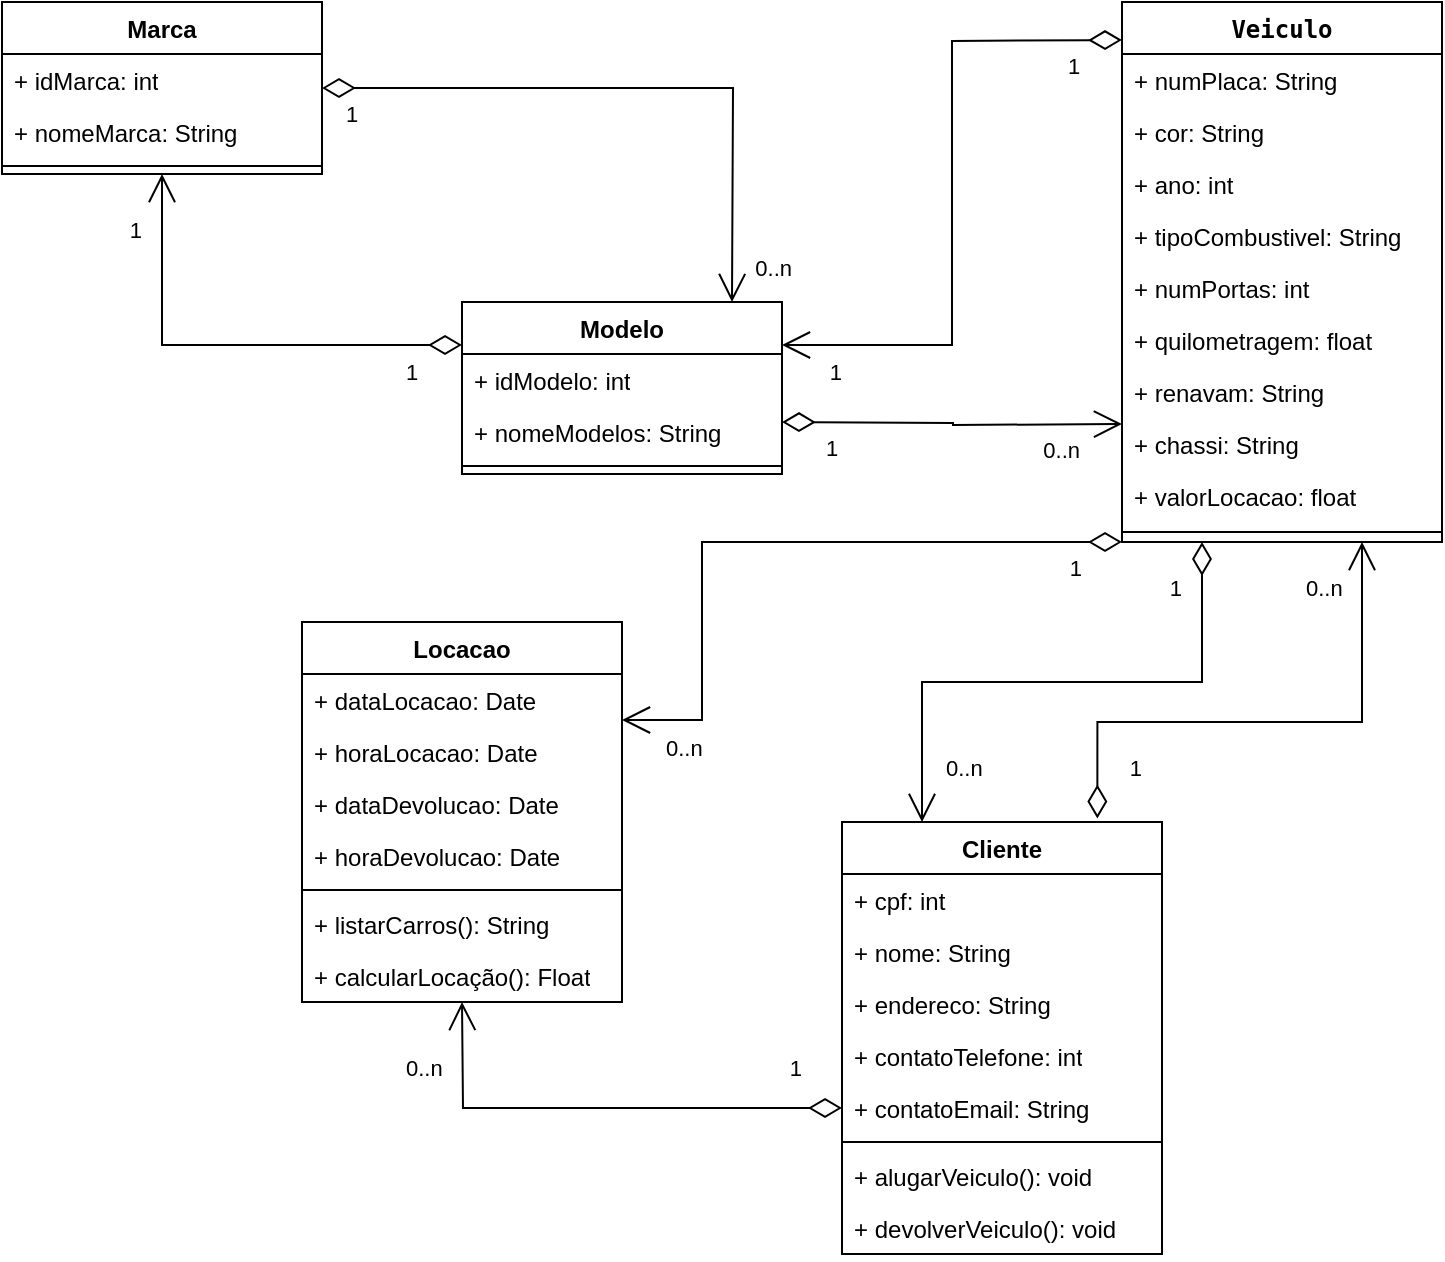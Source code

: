 <mxfile version="22.0.2" type="device">
  <diagram name="Página-1" id="9ezUeBm2-keNT_cfb3EV">
    <mxGraphModel dx="765" dy="463" grid="1" gridSize="10" guides="1" tooltips="1" connect="1" arrows="1" fold="1" page="1" pageScale="1" pageWidth="827" pageHeight="1169" math="0" shadow="0">
      <root>
        <mxCell id="0" />
        <mxCell id="1" parent="0" />
        <mxCell id="NGU4DWfETcvT9fKvMYNO-1" value="&lt;code&gt;Veiculo&lt;/code&gt;" style="swimlane;fontStyle=1;align=center;verticalAlign=top;childLayout=stackLayout;horizontal=1;startSize=26;horizontalStack=0;resizeParent=1;resizeParentMax=0;resizeLast=0;collapsible=1;marginBottom=0;whiteSpace=wrap;html=1;" parent="1" vertex="1">
          <mxGeometry x="600" y="40" width="160" height="270" as="geometry" />
        </mxCell>
        <mxCell id="NGU4DWfETcvT9fKvMYNO-2" value="+ numPlaca: String" style="text;strokeColor=none;fillColor=none;align=left;verticalAlign=top;spacingLeft=4;spacingRight=4;overflow=hidden;rotatable=0;points=[[0,0.5],[1,0.5]];portConstraint=eastwest;whiteSpace=wrap;html=1;" parent="NGU4DWfETcvT9fKvMYNO-1" vertex="1">
          <mxGeometry y="26" width="160" height="26" as="geometry" />
        </mxCell>
        <mxCell id="xkdXUhDi4piWeCYbFrTx-6" value="+ cor: String" style="text;strokeColor=none;fillColor=none;align=left;verticalAlign=top;spacingLeft=4;spacingRight=4;overflow=hidden;rotatable=0;points=[[0,0.5],[1,0.5]];portConstraint=eastwest;whiteSpace=wrap;html=1;" parent="NGU4DWfETcvT9fKvMYNO-1" vertex="1">
          <mxGeometry y="52" width="160" height="26" as="geometry" />
        </mxCell>
        <mxCell id="xkdXUhDi4piWeCYbFrTx-9" value="+ ano: int" style="text;strokeColor=none;fillColor=none;align=left;verticalAlign=top;spacingLeft=4;spacingRight=4;overflow=hidden;rotatable=0;points=[[0,0.5],[1,0.5]];portConstraint=eastwest;whiteSpace=wrap;html=1;" parent="NGU4DWfETcvT9fKvMYNO-1" vertex="1">
          <mxGeometry y="78" width="160" height="26" as="geometry" />
        </mxCell>
        <mxCell id="xkdXUhDi4piWeCYbFrTx-8" value="+ tipoCombustivel: String" style="text;strokeColor=none;fillColor=none;align=left;verticalAlign=top;spacingLeft=4;spacingRight=4;overflow=hidden;rotatable=0;points=[[0,0.5],[1,0.5]];portConstraint=eastwest;whiteSpace=wrap;html=1;" parent="NGU4DWfETcvT9fKvMYNO-1" vertex="1">
          <mxGeometry y="104" width="160" height="26" as="geometry" />
        </mxCell>
        <mxCell id="xkdXUhDi4piWeCYbFrTx-12" value="+ numPortas: int" style="text;strokeColor=none;fillColor=none;align=left;verticalAlign=top;spacingLeft=4;spacingRight=4;overflow=hidden;rotatable=0;points=[[0,0.5],[1,0.5]];portConstraint=eastwest;whiteSpace=wrap;html=1;" parent="NGU4DWfETcvT9fKvMYNO-1" vertex="1">
          <mxGeometry y="130" width="160" height="26" as="geometry" />
        </mxCell>
        <mxCell id="xkdXUhDi4piWeCYbFrTx-7" value="+ quilometragem: float" style="text;strokeColor=none;fillColor=none;align=left;verticalAlign=top;spacingLeft=4;spacingRight=4;overflow=hidden;rotatable=0;points=[[0,0.5],[1,0.5]];portConstraint=eastwest;whiteSpace=wrap;html=1;" parent="NGU4DWfETcvT9fKvMYNO-1" vertex="1">
          <mxGeometry y="156" width="160" height="26" as="geometry" />
        </mxCell>
        <mxCell id="xkdXUhDi4piWeCYbFrTx-10" value="+ renavam: String" style="text;strokeColor=none;fillColor=none;align=left;verticalAlign=top;spacingLeft=4;spacingRight=4;overflow=hidden;rotatable=0;points=[[0,0.5],[1,0.5]];portConstraint=eastwest;whiteSpace=wrap;html=1;" parent="NGU4DWfETcvT9fKvMYNO-1" vertex="1">
          <mxGeometry y="182" width="160" height="26" as="geometry" />
        </mxCell>
        <mxCell id="xkdXUhDi4piWeCYbFrTx-11" value="+ chassi: String" style="text;strokeColor=none;fillColor=none;align=left;verticalAlign=top;spacingLeft=4;spacingRight=4;overflow=hidden;rotatable=0;points=[[0,0.5],[1,0.5]];portConstraint=eastwest;whiteSpace=wrap;html=1;" parent="NGU4DWfETcvT9fKvMYNO-1" vertex="1">
          <mxGeometry y="208" width="160" height="26" as="geometry" />
        </mxCell>
        <mxCell id="xkdXUhDi4piWeCYbFrTx-3" value="+ valorLocacao: float" style="text;strokeColor=none;fillColor=none;align=left;verticalAlign=top;spacingLeft=4;spacingRight=4;overflow=hidden;rotatable=0;points=[[0,0.5],[1,0.5]];portConstraint=eastwest;whiteSpace=wrap;html=1;" parent="NGU4DWfETcvT9fKvMYNO-1" vertex="1">
          <mxGeometry y="234" width="160" height="26" as="geometry" />
        </mxCell>
        <mxCell id="NGU4DWfETcvT9fKvMYNO-3" value="" style="line;strokeWidth=1;fillColor=none;align=left;verticalAlign=middle;spacingTop=-1;spacingLeft=3;spacingRight=3;rotatable=0;labelPosition=right;points=[];portConstraint=eastwest;strokeColor=inherit;" parent="NGU4DWfETcvT9fKvMYNO-1" vertex="1">
          <mxGeometry y="260" width="160" height="10" as="geometry" />
        </mxCell>
        <mxCell id="xkdXUhDi4piWeCYbFrTx-17" value="Marca" style="swimlane;fontStyle=1;align=center;verticalAlign=top;childLayout=stackLayout;horizontal=1;startSize=26;horizontalStack=0;resizeParent=1;resizeParentMax=0;resizeLast=0;collapsible=1;marginBottom=0;whiteSpace=wrap;html=1;" parent="1" vertex="1">
          <mxGeometry x="40" y="40" width="160" height="86" as="geometry" />
        </mxCell>
        <mxCell id="xkdXUhDi4piWeCYbFrTx-18" value="+ idMarca: int" style="text;strokeColor=none;fillColor=none;align=left;verticalAlign=top;spacingLeft=4;spacingRight=4;overflow=hidden;rotatable=0;points=[[0,0.5],[1,0.5]];portConstraint=eastwest;whiteSpace=wrap;html=1;" parent="xkdXUhDi4piWeCYbFrTx-17" vertex="1">
          <mxGeometry y="26" width="160" height="26" as="geometry" />
        </mxCell>
        <mxCell id="xkdXUhDi4piWeCYbFrTx-22" value="+ nomeMarca: String" style="text;strokeColor=none;fillColor=none;align=left;verticalAlign=top;spacingLeft=4;spacingRight=4;overflow=hidden;rotatable=0;points=[[0,0.5],[1,0.5]];portConstraint=eastwest;whiteSpace=wrap;html=1;" parent="xkdXUhDi4piWeCYbFrTx-17" vertex="1">
          <mxGeometry y="52" width="160" height="26" as="geometry" />
        </mxCell>
        <mxCell id="xkdXUhDi4piWeCYbFrTx-19" value="" style="line;strokeWidth=1;fillColor=none;align=left;verticalAlign=middle;spacingTop=-1;spacingLeft=3;spacingRight=3;rotatable=0;labelPosition=right;points=[];portConstraint=eastwest;strokeColor=inherit;" parent="xkdXUhDi4piWeCYbFrTx-17" vertex="1">
          <mxGeometry y="78" width="160" height="8" as="geometry" />
        </mxCell>
        <mxCell id="xkdXUhDi4piWeCYbFrTx-23" value="Modelo" style="swimlane;fontStyle=1;align=center;verticalAlign=top;childLayout=stackLayout;horizontal=1;startSize=26;horizontalStack=0;resizeParent=1;resizeParentMax=0;resizeLast=0;collapsible=1;marginBottom=0;whiteSpace=wrap;html=1;" parent="1" vertex="1">
          <mxGeometry x="270" y="190" width="160" height="86" as="geometry" />
        </mxCell>
        <mxCell id="xkdXUhDi4piWeCYbFrTx-24" value="+ idModelo: int" style="text;strokeColor=none;fillColor=none;align=left;verticalAlign=top;spacingLeft=4;spacingRight=4;overflow=hidden;rotatable=0;points=[[0,0.5],[1,0.5]];portConstraint=eastwest;whiteSpace=wrap;html=1;" parent="xkdXUhDi4piWeCYbFrTx-23" vertex="1">
          <mxGeometry y="26" width="160" height="26" as="geometry" />
        </mxCell>
        <mxCell id="xkdXUhDi4piWeCYbFrTx-27" value="+ nomeModelos: String" style="text;strokeColor=none;fillColor=none;align=left;verticalAlign=top;spacingLeft=4;spacingRight=4;overflow=hidden;rotatable=0;points=[[0,0.5],[1,0.5]];portConstraint=eastwest;whiteSpace=wrap;html=1;" parent="xkdXUhDi4piWeCYbFrTx-23" vertex="1">
          <mxGeometry y="52" width="160" height="26" as="geometry" />
        </mxCell>
        <mxCell id="xkdXUhDi4piWeCYbFrTx-25" value="" style="line;strokeWidth=1;fillColor=none;align=left;verticalAlign=middle;spacingTop=-1;spacingLeft=3;spacingRight=3;rotatable=0;labelPosition=right;points=[];portConstraint=eastwest;strokeColor=inherit;" parent="xkdXUhDi4piWeCYbFrTx-23" vertex="1">
          <mxGeometry y="78" width="160" height="8" as="geometry" />
        </mxCell>
        <mxCell id="xkdXUhDi4piWeCYbFrTx-28" value="Cliente" style="swimlane;fontStyle=1;align=center;verticalAlign=top;childLayout=stackLayout;horizontal=1;startSize=26;horizontalStack=0;resizeParent=1;resizeParentMax=0;resizeLast=0;collapsible=1;marginBottom=0;whiteSpace=wrap;html=1;" parent="1" vertex="1">
          <mxGeometry x="460" y="450" width="160" height="216" as="geometry" />
        </mxCell>
        <mxCell id="xkdXUhDi4piWeCYbFrTx-29" value="+ cpf: int" style="text;strokeColor=none;fillColor=none;align=left;verticalAlign=top;spacingLeft=4;spacingRight=4;overflow=hidden;rotatable=0;points=[[0,0.5],[1,0.5]];portConstraint=eastwest;whiteSpace=wrap;html=1;" parent="xkdXUhDi4piWeCYbFrTx-28" vertex="1">
          <mxGeometry y="26" width="160" height="26" as="geometry" />
        </mxCell>
        <mxCell id="xkdXUhDi4piWeCYbFrTx-33" value="+ nome: String" style="text;strokeColor=none;fillColor=none;align=left;verticalAlign=top;spacingLeft=4;spacingRight=4;overflow=hidden;rotatable=0;points=[[0,0.5],[1,0.5]];portConstraint=eastwest;whiteSpace=wrap;html=1;" parent="xkdXUhDi4piWeCYbFrTx-28" vertex="1">
          <mxGeometry y="52" width="160" height="26" as="geometry" />
        </mxCell>
        <mxCell id="xkdXUhDi4piWeCYbFrTx-32" value="+ endereco: String" style="text;strokeColor=none;fillColor=none;align=left;verticalAlign=top;spacingLeft=4;spacingRight=4;overflow=hidden;rotatable=0;points=[[0,0.5],[1,0.5]];portConstraint=eastwest;whiteSpace=wrap;html=1;" parent="xkdXUhDi4piWeCYbFrTx-28" vertex="1">
          <mxGeometry y="78" width="160" height="26" as="geometry" />
        </mxCell>
        <mxCell id="xkdXUhDi4piWeCYbFrTx-34" value="+ contatoTelefone: int" style="text;strokeColor=none;fillColor=none;align=left;verticalAlign=top;spacingLeft=4;spacingRight=4;overflow=hidden;rotatable=0;points=[[0,0.5],[1,0.5]];portConstraint=eastwest;whiteSpace=wrap;html=1;" parent="xkdXUhDi4piWeCYbFrTx-28" vertex="1">
          <mxGeometry y="104" width="160" height="26" as="geometry" />
        </mxCell>
        <mxCell id="xkdXUhDi4piWeCYbFrTx-35" value="+ contatoEmail: String" style="text;strokeColor=none;fillColor=none;align=left;verticalAlign=top;spacingLeft=4;spacingRight=4;overflow=hidden;rotatable=0;points=[[0,0.5],[1,0.5]];portConstraint=eastwest;whiteSpace=wrap;html=1;" parent="xkdXUhDi4piWeCYbFrTx-28" vertex="1">
          <mxGeometry y="130" width="160" height="26" as="geometry" />
        </mxCell>
        <mxCell id="xkdXUhDi4piWeCYbFrTx-30" value="" style="line;strokeWidth=1;fillColor=none;align=left;verticalAlign=middle;spacingTop=-1;spacingLeft=3;spacingRight=3;rotatable=0;labelPosition=right;points=[];portConstraint=eastwest;strokeColor=inherit;" parent="xkdXUhDi4piWeCYbFrTx-28" vertex="1">
          <mxGeometry y="156" width="160" height="8" as="geometry" />
        </mxCell>
        <mxCell id="xkdXUhDi4piWeCYbFrTx-31" value="+ alugarVeiculo(): void" style="text;strokeColor=none;fillColor=none;align=left;verticalAlign=top;spacingLeft=4;spacingRight=4;overflow=hidden;rotatable=0;points=[[0,0.5],[1,0.5]];portConstraint=eastwest;whiteSpace=wrap;html=1;" parent="xkdXUhDi4piWeCYbFrTx-28" vertex="1">
          <mxGeometry y="164" width="160" height="26" as="geometry" />
        </mxCell>
        <mxCell id="xkdXUhDi4piWeCYbFrTx-40" value="+ devolverVeiculo(): void" style="text;strokeColor=none;fillColor=none;align=left;verticalAlign=top;spacingLeft=4;spacingRight=4;overflow=hidden;rotatable=0;points=[[0,0.5],[1,0.5]];portConstraint=eastwest;whiteSpace=wrap;html=1;" parent="xkdXUhDi4piWeCYbFrTx-28" vertex="1">
          <mxGeometry y="190" width="160" height="26" as="geometry" />
        </mxCell>
        <mxCell id="xkdXUhDi4piWeCYbFrTx-36" value="Locacao" style="swimlane;fontStyle=1;align=center;verticalAlign=top;childLayout=stackLayout;horizontal=1;startSize=26;horizontalStack=0;resizeParent=1;resizeParentMax=0;resizeLast=0;collapsible=1;marginBottom=0;whiteSpace=wrap;html=1;" parent="1" vertex="1">
          <mxGeometry x="190" y="350" width="160" height="190" as="geometry" />
        </mxCell>
        <mxCell id="xkdXUhDi4piWeCYbFrTx-37" value="+&amp;nbsp;dataLocacao: Date" style="text;strokeColor=none;fillColor=none;align=left;verticalAlign=top;spacingLeft=4;spacingRight=4;overflow=hidden;rotatable=0;points=[[0,0.5],[1,0.5]];portConstraint=eastwest;whiteSpace=wrap;html=1;" parent="xkdXUhDi4piWeCYbFrTx-36" vertex="1">
          <mxGeometry y="26" width="160" height="26" as="geometry" />
        </mxCell>
        <mxCell id="gPPT9GmsuXZPwLwLdm-q-1" value="+ horaLocacao: Date" style="text;strokeColor=none;fillColor=none;align=left;verticalAlign=top;spacingLeft=4;spacingRight=4;overflow=hidden;rotatable=0;points=[[0,0.5],[1,0.5]];portConstraint=eastwest;whiteSpace=wrap;html=1;" vertex="1" parent="xkdXUhDi4piWeCYbFrTx-36">
          <mxGeometry y="52" width="160" height="26" as="geometry" />
        </mxCell>
        <mxCell id="gPPT9GmsuXZPwLwLdm-q-3" value="+ dataDevolucao: Date" style="text;strokeColor=none;fillColor=none;align=left;verticalAlign=top;spacingLeft=4;spacingRight=4;overflow=hidden;rotatable=0;points=[[0,0.5],[1,0.5]];portConstraint=eastwest;whiteSpace=wrap;html=1;" vertex="1" parent="xkdXUhDi4piWeCYbFrTx-36">
          <mxGeometry y="78" width="160" height="26" as="geometry" />
        </mxCell>
        <mxCell id="gPPT9GmsuXZPwLwLdm-q-2" value="+ horaDevolucao: Date" style="text;strokeColor=none;fillColor=none;align=left;verticalAlign=top;spacingLeft=4;spacingRight=4;overflow=hidden;rotatable=0;points=[[0,0.5],[1,0.5]];portConstraint=eastwest;whiteSpace=wrap;html=1;" vertex="1" parent="xkdXUhDi4piWeCYbFrTx-36">
          <mxGeometry y="104" width="160" height="26" as="geometry" />
        </mxCell>
        <mxCell id="xkdXUhDi4piWeCYbFrTx-38" value="" style="line;strokeWidth=1;fillColor=none;align=left;verticalAlign=middle;spacingTop=-1;spacingLeft=3;spacingRight=3;rotatable=0;labelPosition=right;points=[];portConstraint=eastwest;strokeColor=inherit;" parent="xkdXUhDi4piWeCYbFrTx-36" vertex="1">
          <mxGeometry y="130" width="160" height="8" as="geometry" />
        </mxCell>
        <mxCell id="gPPT9GmsuXZPwLwLdm-q-34" value="+&amp;nbsp;listarCarros(): String" style="text;strokeColor=none;fillColor=none;align=left;verticalAlign=top;spacingLeft=4;spacingRight=4;overflow=hidden;rotatable=0;points=[[0,0.5],[1,0.5]];portConstraint=eastwest;whiteSpace=wrap;html=1;" vertex="1" parent="xkdXUhDi4piWeCYbFrTx-36">
          <mxGeometry y="138" width="160" height="26" as="geometry" />
        </mxCell>
        <mxCell id="xkdXUhDi4piWeCYbFrTx-39" value="+&amp;nbsp;calcularLocação(): Float" style="text;strokeColor=none;fillColor=none;align=left;verticalAlign=top;spacingLeft=4;spacingRight=4;overflow=hidden;rotatable=0;points=[[0,0.5],[1,0.5]];portConstraint=eastwest;whiteSpace=wrap;html=1;" parent="xkdXUhDi4piWeCYbFrTx-36" vertex="1">
          <mxGeometry y="164" width="160" height="26" as="geometry" />
        </mxCell>
        <mxCell id="gPPT9GmsuXZPwLwLdm-q-21" value="" style="endArrow=open;html=1;endSize=12;startArrow=diamondThin;startSize=14;startFill=0;edgeStyle=orthogonalEdgeStyle;rounded=0;entryX=0.25;entryY=0;entryDx=0;entryDy=0;" edge="1" parent="1" source="xkdXUhDi4piWeCYbFrTx-17">
          <mxGeometry relative="1" as="geometry">
            <mxPoint x="295" y="79" as="sourcePoint" />
            <mxPoint x="405" y="190" as="targetPoint" />
          </mxGeometry>
        </mxCell>
        <mxCell id="gPPT9GmsuXZPwLwLdm-q-22" value="1" style="edgeLabel;resizable=0;html=1;align=left;verticalAlign=top;" connectable="0" vertex="1" parent="gPPT9GmsuXZPwLwLdm-q-21">
          <mxGeometry x="-1" relative="1" as="geometry">
            <mxPoint x="10" as="offset" />
          </mxGeometry>
        </mxCell>
        <mxCell id="gPPT9GmsuXZPwLwLdm-q-23" value="0..n" style="edgeLabel;resizable=0;html=1;align=right;verticalAlign=top;" connectable="0" vertex="1" parent="gPPT9GmsuXZPwLwLdm-q-21">
          <mxGeometry x="1" relative="1" as="geometry">
            <mxPoint x="30" y="-30" as="offset" />
          </mxGeometry>
        </mxCell>
        <mxCell id="gPPT9GmsuXZPwLwLdm-q-24" value="" style="endArrow=open;html=1;endSize=12;startArrow=diamondThin;startSize=14;startFill=0;edgeStyle=orthogonalEdgeStyle;rounded=0;entryX=0.5;entryY=1;entryDx=0;entryDy=0;exitX=0;exitY=0.25;exitDx=0;exitDy=0;" edge="1" parent="1" source="xkdXUhDi4piWeCYbFrTx-23" target="xkdXUhDi4piWeCYbFrTx-17">
          <mxGeometry relative="1" as="geometry">
            <mxPoint x="40" y="250" as="sourcePoint" />
            <mxPoint x="270" y="260" as="targetPoint" />
          </mxGeometry>
        </mxCell>
        <mxCell id="gPPT9GmsuXZPwLwLdm-q-25" value="1&lt;br&gt;" style="edgeLabel;resizable=0;html=1;align=left;verticalAlign=top;" connectable="0" vertex="1" parent="gPPT9GmsuXZPwLwLdm-q-24">
          <mxGeometry x="-1" relative="1" as="geometry">
            <mxPoint x="-30" as="offset" />
          </mxGeometry>
        </mxCell>
        <mxCell id="gPPT9GmsuXZPwLwLdm-q-26" value="1" style="edgeLabel;resizable=0;html=1;align=right;verticalAlign=top;" connectable="0" vertex="1" parent="gPPT9GmsuXZPwLwLdm-q-24">
          <mxGeometry x="1" relative="1" as="geometry">
            <mxPoint x="-10" y="15" as="offset" />
          </mxGeometry>
        </mxCell>
        <mxCell id="gPPT9GmsuXZPwLwLdm-q-28" value="" style="endArrow=open;html=1;endSize=12;startArrow=diamondThin;startSize=14;startFill=0;edgeStyle=orthogonalEdgeStyle;rounded=0;entryX=1;entryY=0.25;entryDx=0;entryDy=0;" edge="1" parent="1" target="xkdXUhDi4piWeCYbFrTx-23">
          <mxGeometry relative="1" as="geometry">
            <mxPoint x="600" y="59" as="sourcePoint" />
            <mxPoint x="470" y="229" as="targetPoint" />
          </mxGeometry>
        </mxCell>
        <mxCell id="gPPT9GmsuXZPwLwLdm-q-29" value="1" style="edgeLabel;resizable=0;html=1;align=left;verticalAlign=top;" connectable="0" vertex="1" parent="gPPT9GmsuXZPwLwLdm-q-28">
          <mxGeometry x="-1" relative="1" as="geometry">
            <mxPoint x="-29" as="offset" />
          </mxGeometry>
        </mxCell>
        <mxCell id="gPPT9GmsuXZPwLwLdm-q-30" value="1" style="edgeLabel;resizable=0;html=1;align=right;verticalAlign=top;" connectable="0" vertex="1" parent="gPPT9GmsuXZPwLwLdm-q-28">
          <mxGeometry x="1" relative="1" as="geometry">
            <mxPoint x="30" as="offset" />
          </mxGeometry>
        </mxCell>
        <mxCell id="gPPT9GmsuXZPwLwLdm-q-31" value="" style="endArrow=open;html=1;endSize=12;startArrow=diamondThin;startSize=14;startFill=0;edgeStyle=orthogonalEdgeStyle;rounded=0;entryX=0;entryY=0.5;entryDx=0;entryDy=0;" edge="1" parent="1">
          <mxGeometry x="0.003" relative="1" as="geometry">
            <mxPoint x="430" y="250" as="sourcePoint" />
            <mxPoint x="600" y="251.0" as="targetPoint" />
            <mxPoint as="offset" />
          </mxGeometry>
        </mxCell>
        <mxCell id="gPPT9GmsuXZPwLwLdm-q-32" value="1" style="edgeLabel;resizable=0;html=1;align=left;verticalAlign=top;" connectable="0" vertex="1" parent="gPPT9GmsuXZPwLwLdm-q-31">
          <mxGeometry x="-1" relative="1" as="geometry">
            <mxPoint x="20" as="offset" />
          </mxGeometry>
        </mxCell>
        <mxCell id="gPPT9GmsuXZPwLwLdm-q-33" value="0..n" style="edgeLabel;resizable=0;html=1;align=right;verticalAlign=top;" connectable="0" vertex="1" parent="gPPT9GmsuXZPwLwLdm-q-31">
          <mxGeometry x="1" relative="1" as="geometry">
            <mxPoint x="-20" as="offset" />
          </mxGeometry>
        </mxCell>
        <mxCell id="gPPT9GmsuXZPwLwLdm-q-35" value="" style="endArrow=open;html=1;endSize=12;startArrow=diamondThin;startSize=14;startFill=0;edgeStyle=orthogonalEdgeStyle;rounded=0;entryX=0.75;entryY=1;entryDx=0;entryDy=0;exitX=0.798;exitY=-0.008;exitDx=0;exitDy=0;exitPerimeter=0;" edge="1" parent="1" source="xkdXUhDi4piWeCYbFrTx-28" target="NGU4DWfETcvT9fKvMYNO-1">
          <mxGeometry relative="1" as="geometry">
            <mxPoint x="430" y="390" as="sourcePoint" />
            <mxPoint x="590" y="390" as="targetPoint" />
            <Array as="points">
              <mxPoint x="588" y="400" />
              <mxPoint x="720" y="400" />
            </Array>
          </mxGeometry>
        </mxCell>
        <mxCell id="gPPT9GmsuXZPwLwLdm-q-36" value="0..n" style="edgeLabel;resizable=0;html=1;align=left;verticalAlign=top;" connectable="0" vertex="1" parent="gPPT9GmsuXZPwLwLdm-q-35">
          <mxGeometry x="-1" relative="1" as="geometry">
            <mxPoint x="102" y="-128" as="offset" />
          </mxGeometry>
        </mxCell>
        <mxCell id="gPPT9GmsuXZPwLwLdm-q-37" value="1" style="edgeLabel;resizable=0;html=1;align=right;verticalAlign=top;" connectable="0" vertex="1" parent="gPPT9GmsuXZPwLwLdm-q-35">
          <mxGeometry x="1" relative="1" as="geometry">
            <mxPoint x="-110" y="100" as="offset" />
          </mxGeometry>
        </mxCell>
        <mxCell id="gPPT9GmsuXZPwLwLdm-q-38" value="" style="endArrow=open;html=1;endSize=12;startArrow=diamondThin;startSize=14;startFill=0;edgeStyle=orthogonalEdgeStyle;rounded=0;exitX=0.25;exitY=1;exitDx=0;exitDy=0;entryX=0.25;entryY=0;entryDx=0;entryDy=0;" edge="1" parent="1" source="NGU4DWfETcvT9fKvMYNO-1" target="xkdXUhDi4piWeCYbFrTx-28">
          <mxGeometry x="0.002" relative="1" as="geometry">
            <mxPoint x="280" y="380" as="sourcePoint" />
            <mxPoint x="440" y="380" as="targetPoint" />
            <Array as="points">
              <mxPoint x="640" y="380" />
              <mxPoint x="500" y="380" />
            </Array>
            <mxPoint as="offset" />
          </mxGeometry>
        </mxCell>
        <mxCell id="gPPT9GmsuXZPwLwLdm-q-39" value="0..n" style="edgeLabel;resizable=0;html=1;align=left;verticalAlign=top;" connectable="0" vertex="1" parent="gPPT9GmsuXZPwLwLdm-q-38">
          <mxGeometry x="-1" relative="1" as="geometry">
            <mxPoint x="-130" y="100" as="offset" />
          </mxGeometry>
        </mxCell>
        <mxCell id="gPPT9GmsuXZPwLwLdm-q-40" value="1" style="edgeLabel;resizable=0;html=1;align=right;verticalAlign=top;" connectable="0" vertex="1" parent="gPPT9GmsuXZPwLwLdm-q-38">
          <mxGeometry x="1" relative="1" as="geometry">
            <mxPoint x="130" y="-130" as="offset" />
          </mxGeometry>
        </mxCell>
        <mxCell id="gPPT9GmsuXZPwLwLdm-q-41" value="" style="endArrow=open;html=1;endSize=12;startArrow=diamondThin;startSize=14;startFill=0;edgeStyle=orthogonalEdgeStyle;rounded=0;exitX=0;exitY=0.5;exitDx=0;exitDy=0;entryX=1;entryY=0.5;entryDx=0;entryDy=0;" edge="1" parent="1">
          <mxGeometry x="0.001" relative="1" as="geometry">
            <mxPoint x="600" y="310.0" as="sourcePoint" />
            <mxPoint x="350" y="399" as="targetPoint" />
            <Array as="points">
              <mxPoint x="390" y="310" />
              <mxPoint x="390" y="399" />
            </Array>
            <mxPoint as="offset" />
          </mxGeometry>
        </mxCell>
        <mxCell id="gPPT9GmsuXZPwLwLdm-q-42" value="0..n" style="edgeLabel;resizable=0;html=1;align=left;verticalAlign=top;" connectable="0" vertex="1" parent="gPPT9GmsuXZPwLwLdm-q-41">
          <mxGeometry x="-1" relative="1" as="geometry">
            <mxPoint x="-230" y="90" as="offset" />
          </mxGeometry>
        </mxCell>
        <mxCell id="gPPT9GmsuXZPwLwLdm-q-43" value="1" style="edgeLabel;resizable=0;html=1;align=right;verticalAlign=top;" connectable="0" vertex="1" parent="gPPT9GmsuXZPwLwLdm-q-41">
          <mxGeometry x="1" relative="1" as="geometry">
            <mxPoint x="230" y="-89" as="offset" />
          </mxGeometry>
        </mxCell>
        <mxCell id="gPPT9GmsuXZPwLwLdm-q-46" value="" style="endArrow=open;html=1;endSize=12;startArrow=diamondThin;startSize=14;startFill=0;edgeStyle=orthogonalEdgeStyle;rounded=0;exitX=0;exitY=0.5;exitDx=0;exitDy=0;" edge="1" parent="1" source="xkdXUhDi4piWeCYbFrTx-35">
          <mxGeometry relative="1" as="geometry">
            <mxPoint x="420" y="600.0" as="sourcePoint" />
            <mxPoint x="270" y="540" as="targetPoint" />
          </mxGeometry>
        </mxCell>
        <mxCell id="gPPT9GmsuXZPwLwLdm-q-47" value="0..n" style="edgeLabel;resizable=0;html=1;align=left;verticalAlign=top;" connectable="0" vertex="1" parent="gPPT9GmsuXZPwLwLdm-q-46">
          <mxGeometry x="-1" relative="1" as="geometry">
            <mxPoint x="-220" y="-33" as="offset" />
          </mxGeometry>
        </mxCell>
        <mxCell id="gPPT9GmsuXZPwLwLdm-q-48" value="1" style="edgeLabel;resizable=0;html=1;align=right;verticalAlign=top;" connectable="0" vertex="1" parent="gPPT9GmsuXZPwLwLdm-q-46">
          <mxGeometry x="1" relative="1" as="geometry">
            <mxPoint x="170" y="20" as="offset" />
          </mxGeometry>
        </mxCell>
      </root>
    </mxGraphModel>
  </diagram>
</mxfile>
